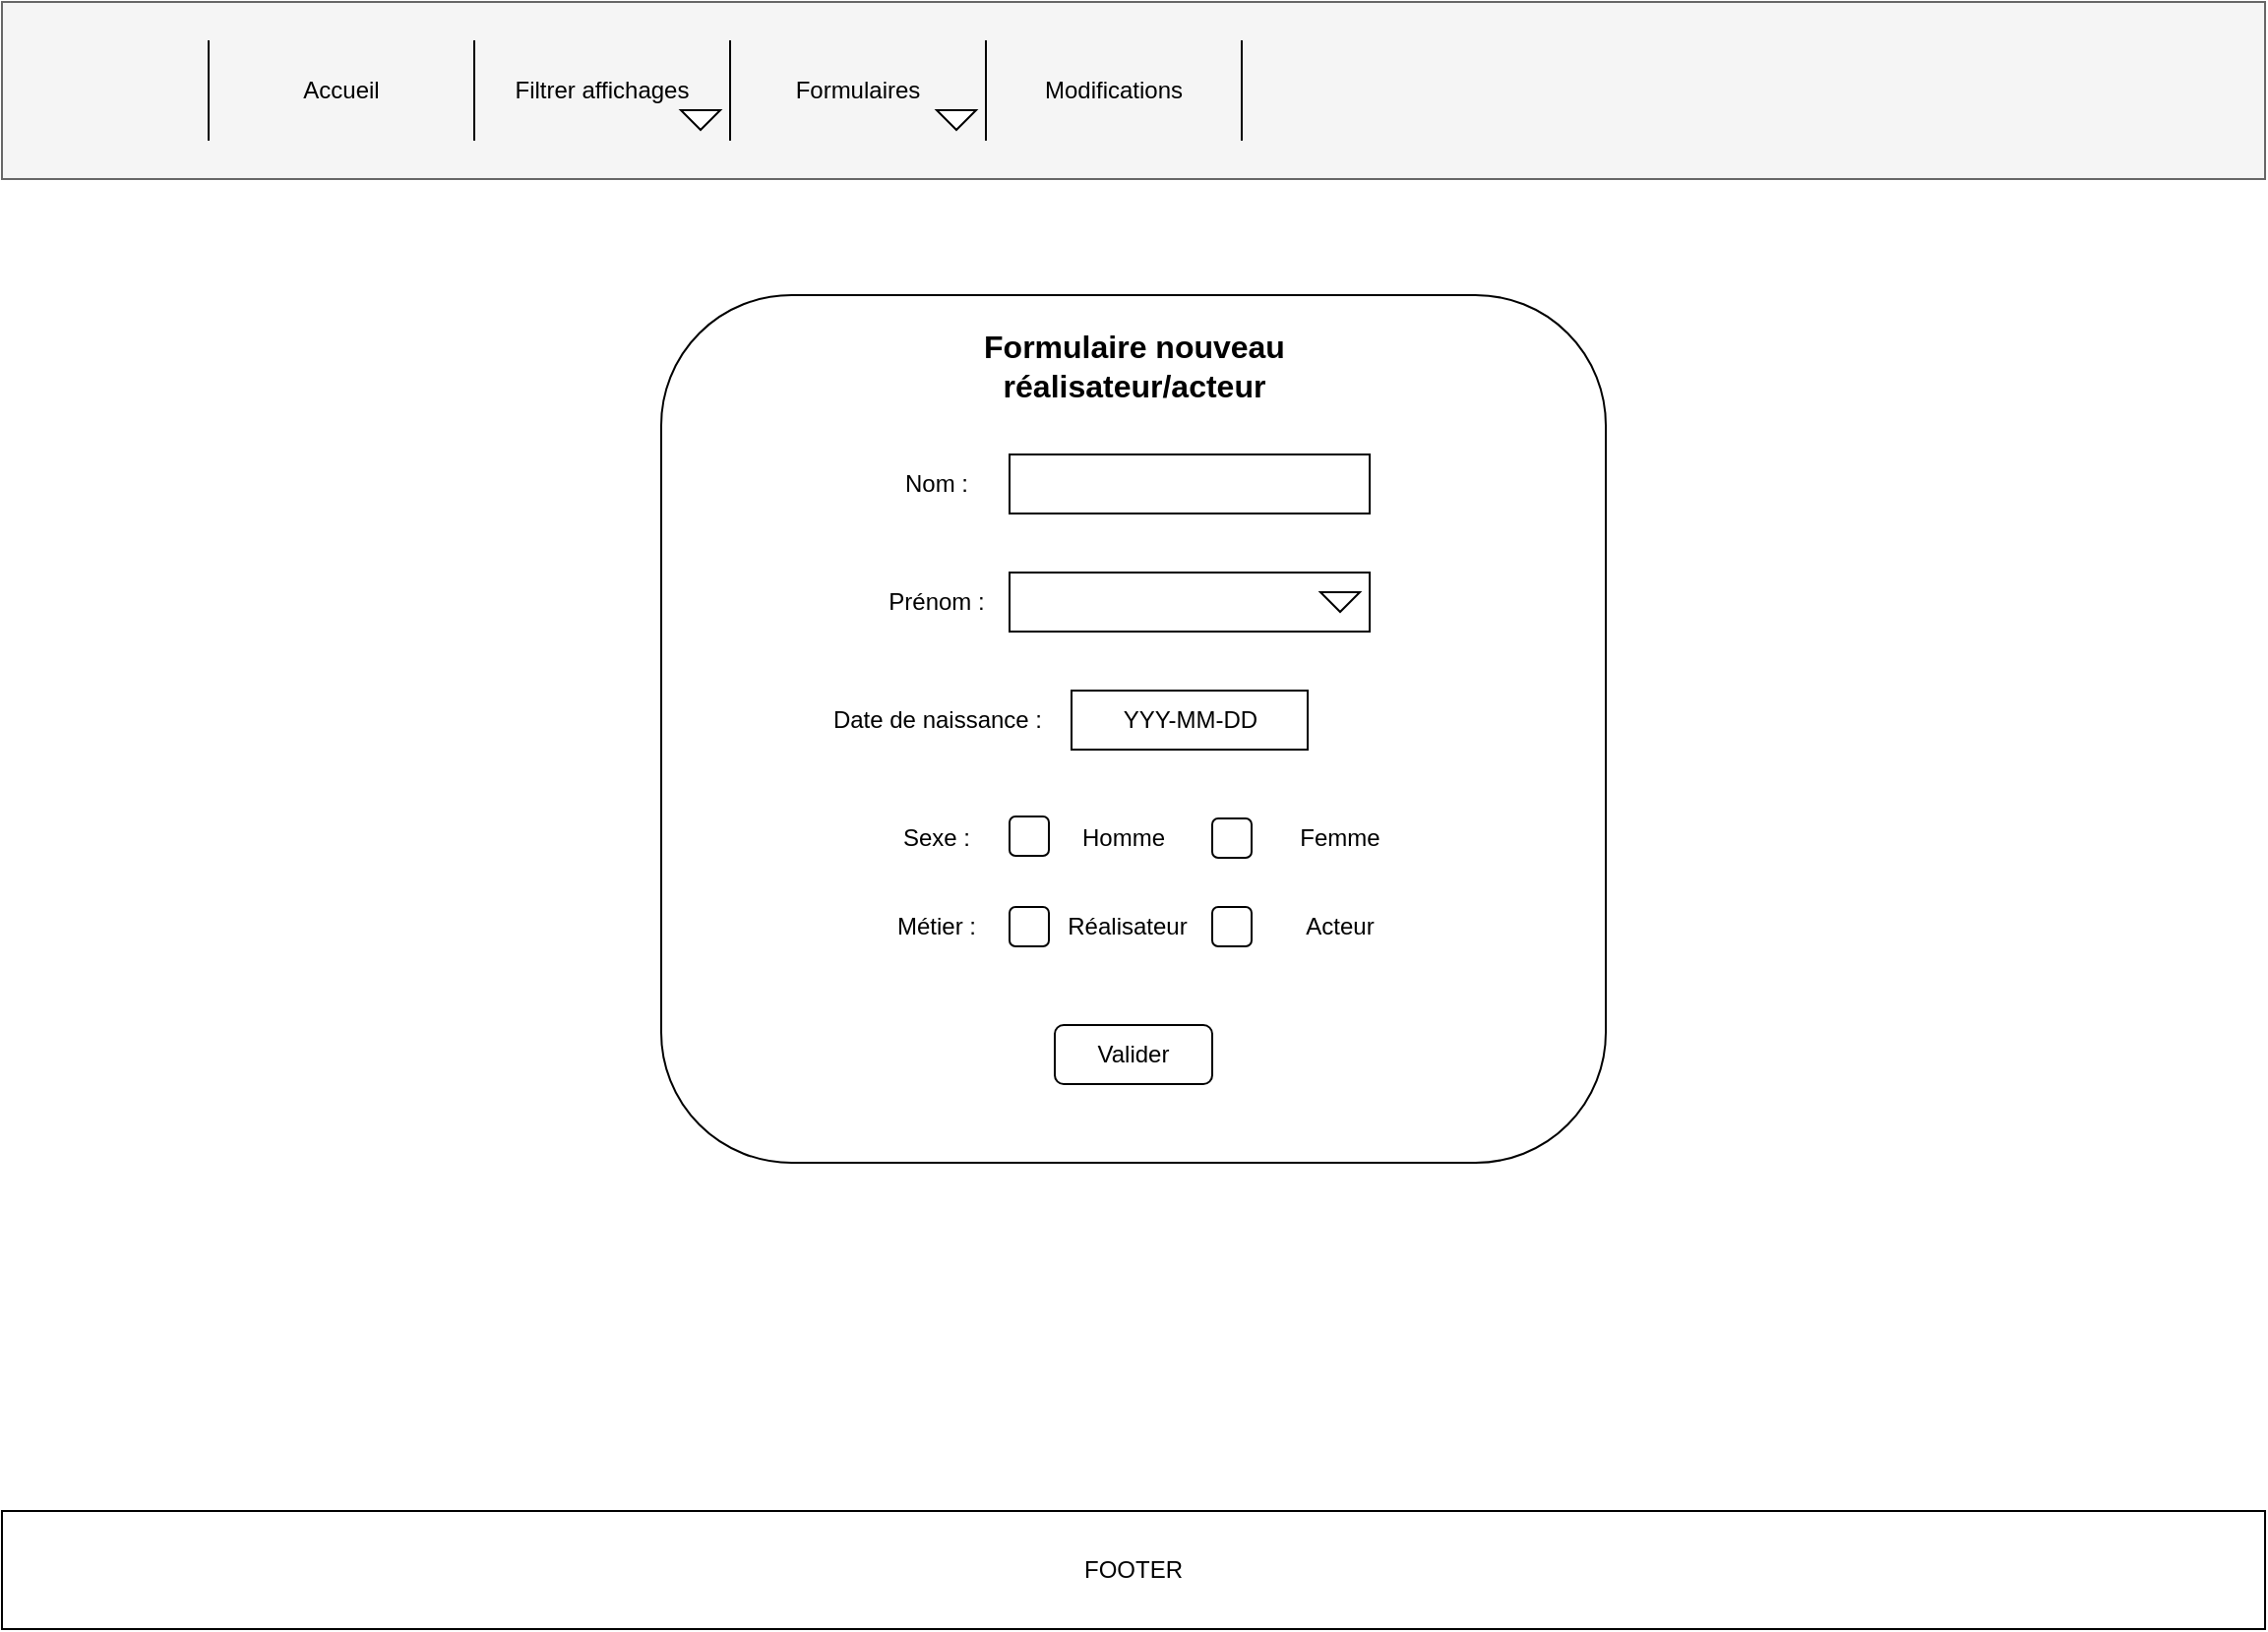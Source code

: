 <mxfile version="21.1.8" type="github">
  <diagram name="Page-1" id="8W0tcNeGEt5MvnlnJrC4">
    <mxGraphModel dx="1434" dy="754" grid="1" gridSize="10" guides="1" tooltips="1" connect="1" arrows="1" fold="1" page="1" pageScale="1" pageWidth="1169" pageHeight="827" math="0" shadow="0">
      <root>
        <mxCell id="0" />
        <mxCell id="1" parent="0" />
        <mxCell id="majuoLSN9-7fEdckSJZj-1" value="" style="rounded=0;whiteSpace=wrap;html=1;fillColor=#f5f5f5;fontColor=#333333;strokeColor=#666666;" vertex="1" parent="1">
          <mxGeometry x="10" width="1150" height="90" as="geometry" />
        </mxCell>
        <mxCell id="majuoLSN9-7fEdckSJZj-2" value="Filtrer affichages" style="shape=partialRectangle;whiteSpace=wrap;html=1;bottom=0;top=0;fillColor=none;" vertex="1" parent="1">
          <mxGeometry x="250" y="20" width="130" height="50" as="geometry" />
        </mxCell>
        <mxCell id="majuoLSN9-7fEdckSJZj-3" value="Formulaires" style="shape=partialRectangle;whiteSpace=wrap;html=1;bottom=0;top=0;fillColor=none;" vertex="1" parent="1">
          <mxGeometry x="380" y="20" width="130" height="50" as="geometry" />
        </mxCell>
        <mxCell id="majuoLSN9-7fEdckSJZj-4" value="Modifications" style="shape=partialRectangle;whiteSpace=wrap;html=1;bottom=0;top=0;fillColor=none;" vertex="1" parent="1">
          <mxGeometry x="510" y="20" width="130" height="50" as="geometry" />
        </mxCell>
        <mxCell id="majuoLSN9-7fEdckSJZj-5" value="&lt;p style=&quot;line-height: 120%;&quot;&gt;Accueil&lt;/p&gt;" style="shape=partialRectangle;whiteSpace=wrap;html=1;bottom=0;top=0;fillColor=none;" vertex="1" parent="1">
          <mxGeometry x="115" y="20" width="135" height="50" as="geometry" />
        </mxCell>
        <mxCell id="majuoLSN9-7fEdckSJZj-6" value="" style="triangle;whiteSpace=wrap;html=1;rotation=90;" vertex="1" parent="1">
          <mxGeometry x="360" y="50" width="10" height="20" as="geometry" />
        </mxCell>
        <mxCell id="majuoLSN9-7fEdckSJZj-7" value="" style="triangle;whiteSpace=wrap;html=1;rotation=90;" vertex="1" parent="1">
          <mxGeometry x="490" y="50" width="10" height="20" as="geometry" />
        </mxCell>
        <mxCell id="majuoLSN9-7fEdckSJZj-8" value="FOOTER" style="rounded=0;whiteSpace=wrap;html=1;resizeWidth=0;" vertex="1" parent="1">
          <mxGeometry x="10" y="767" width="1150" height="60" as="geometry" />
        </mxCell>
        <mxCell id="majuoLSN9-7fEdckSJZj-9" value="" style="rounded=1;whiteSpace=wrap;html=1;" vertex="1" parent="1">
          <mxGeometry x="345" y="149" width="480" height="441" as="geometry" />
        </mxCell>
        <mxCell id="majuoLSN9-7fEdckSJZj-10" value="" style="rounded=0;whiteSpace=wrap;html=1;" vertex="1" parent="1">
          <mxGeometry x="522" y="230" width="183" height="30" as="geometry" />
        </mxCell>
        <mxCell id="majuoLSN9-7fEdckSJZj-11" value="&lt;b&gt;&lt;font style=&quot;font-size: 16px;&quot;&gt;Formulaire nouveau réalisateur/acteur&lt;br&gt;&lt;/font&gt;&lt;/b&gt;" style="text;html=1;strokeColor=none;fillColor=none;align=center;verticalAlign=middle;whiteSpace=wrap;rounded=0;" vertex="1" parent="1">
          <mxGeometry x="471.75" y="170" width="226.5" height="30" as="geometry" />
        </mxCell>
        <mxCell id="majuoLSN9-7fEdckSJZj-12" value="Nom :" style="text;html=1;strokeColor=none;fillColor=none;align=center;verticalAlign=middle;whiteSpace=wrap;rounded=0;" vertex="1" parent="1">
          <mxGeometry x="455" y="230" width="60" height="30" as="geometry" />
        </mxCell>
        <mxCell id="majuoLSN9-7fEdckSJZj-13" value="Prénom :" style="text;html=1;strokeColor=none;fillColor=none;align=center;verticalAlign=middle;whiteSpace=wrap;rounded=0;" vertex="1" parent="1">
          <mxGeometry x="455" y="290" width="60" height="30" as="geometry" />
        </mxCell>
        <mxCell id="majuoLSN9-7fEdckSJZj-14" value="" style="rounded=0;whiteSpace=wrap;html=1;" vertex="1" parent="1">
          <mxGeometry x="522" y="290" width="183" height="30" as="geometry" />
        </mxCell>
        <mxCell id="majuoLSN9-7fEdckSJZj-15" value="" style="triangle;whiteSpace=wrap;html=1;rotation=90;" vertex="1" parent="1">
          <mxGeometry x="685" y="295" width="10" height="20" as="geometry" />
        </mxCell>
        <mxCell id="majuoLSN9-7fEdckSJZj-16" value="YYY-MM-DD" style="rounded=0;whiteSpace=wrap;html=1;" vertex="1" parent="1">
          <mxGeometry x="553.5" y="350" width="120" height="30" as="geometry" />
        </mxCell>
        <mxCell id="majuoLSN9-7fEdckSJZj-17" value="Date de naissance :" style="text;html=1;strokeColor=none;fillColor=none;align=center;verticalAlign=middle;whiteSpace=wrap;rounded=0;" vertex="1" parent="1">
          <mxGeometry x="428.5" y="350" width="113" height="30" as="geometry" />
        </mxCell>
        <mxCell id="majuoLSN9-7fEdckSJZj-19" value="Sexe :" style="text;html=1;strokeColor=none;fillColor=none;align=center;verticalAlign=middle;whiteSpace=wrap;rounded=0;" vertex="1" parent="1">
          <mxGeometry x="455" y="410" width="60" height="30" as="geometry" />
        </mxCell>
        <mxCell id="majuoLSN9-7fEdckSJZj-23" value="Réalisateur " style="text;html=1;strokeColor=none;fillColor=none;align=center;verticalAlign=middle;whiteSpace=wrap;rounded=0;" vertex="1" parent="1">
          <mxGeometry x="542" y="455" width="80" height="30" as="geometry" />
        </mxCell>
        <mxCell id="majuoLSN9-7fEdckSJZj-24" value="Valider" style="rounded=1;whiteSpace=wrap;html=1;" vertex="1" parent="1">
          <mxGeometry x="545" y="520" width="80" height="30" as="geometry" />
        </mxCell>
        <mxCell id="majuoLSN9-7fEdckSJZj-26" value="" style="rounded=1;whiteSpace=wrap;html=1;" vertex="1" parent="1">
          <mxGeometry x="522" y="414" width="20" height="20" as="geometry" />
        </mxCell>
        <mxCell id="majuoLSN9-7fEdckSJZj-27" value="Homme" style="text;html=1;strokeColor=none;fillColor=none;align=center;verticalAlign=middle;whiteSpace=wrap;rounded=0;" vertex="1" parent="1">
          <mxGeometry x="550" y="410" width="60" height="30" as="geometry" />
        </mxCell>
        <mxCell id="majuoLSN9-7fEdckSJZj-28" value="" style="rounded=1;whiteSpace=wrap;html=1;" vertex="1" parent="1">
          <mxGeometry x="625" y="415" width="20" height="20" as="geometry" />
        </mxCell>
        <mxCell id="majuoLSN9-7fEdckSJZj-29" value="Femme" style="text;html=1;strokeColor=none;fillColor=none;align=center;verticalAlign=middle;whiteSpace=wrap;rounded=0;" vertex="1" parent="1">
          <mxGeometry x="660" y="410" width="60" height="30" as="geometry" />
        </mxCell>
        <mxCell id="majuoLSN9-7fEdckSJZj-30" value="" style="rounded=1;whiteSpace=wrap;html=1;" vertex="1" parent="1">
          <mxGeometry x="625" y="460" width="20" height="20" as="geometry" />
        </mxCell>
        <mxCell id="majuoLSN9-7fEdckSJZj-35" value="Acteur" style="text;html=1;strokeColor=none;fillColor=none;align=center;verticalAlign=middle;whiteSpace=wrap;rounded=0;" vertex="1" parent="1">
          <mxGeometry x="660" y="455" width="60" height="30" as="geometry" />
        </mxCell>
        <mxCell id="majuoLSN9-7fEdckSJZj-36" value="Métier :" style="text;html=1;strokeColor=none;fillColor=none;align=center;verticalAlign=middle;whiteSpace=wrap;rounded=0;" vertex="1" parent="1">
          <mxGeometry x="455" y="455" width="60" height="30" as="geometry" />
        </mxCell>
        <mxCell id="majuoLSN9-7fEdckSJZj-38" value="" style="rounded=1;whiteSpace=wrap;html=1;" vertex="1" parent="1">
          <mxGeometry x="522" y="460" width="20" height="20" as="geometry" />
        </mxCell>
      </root>
    </mxGraphModel>
  </diagram>
</mxfile>
